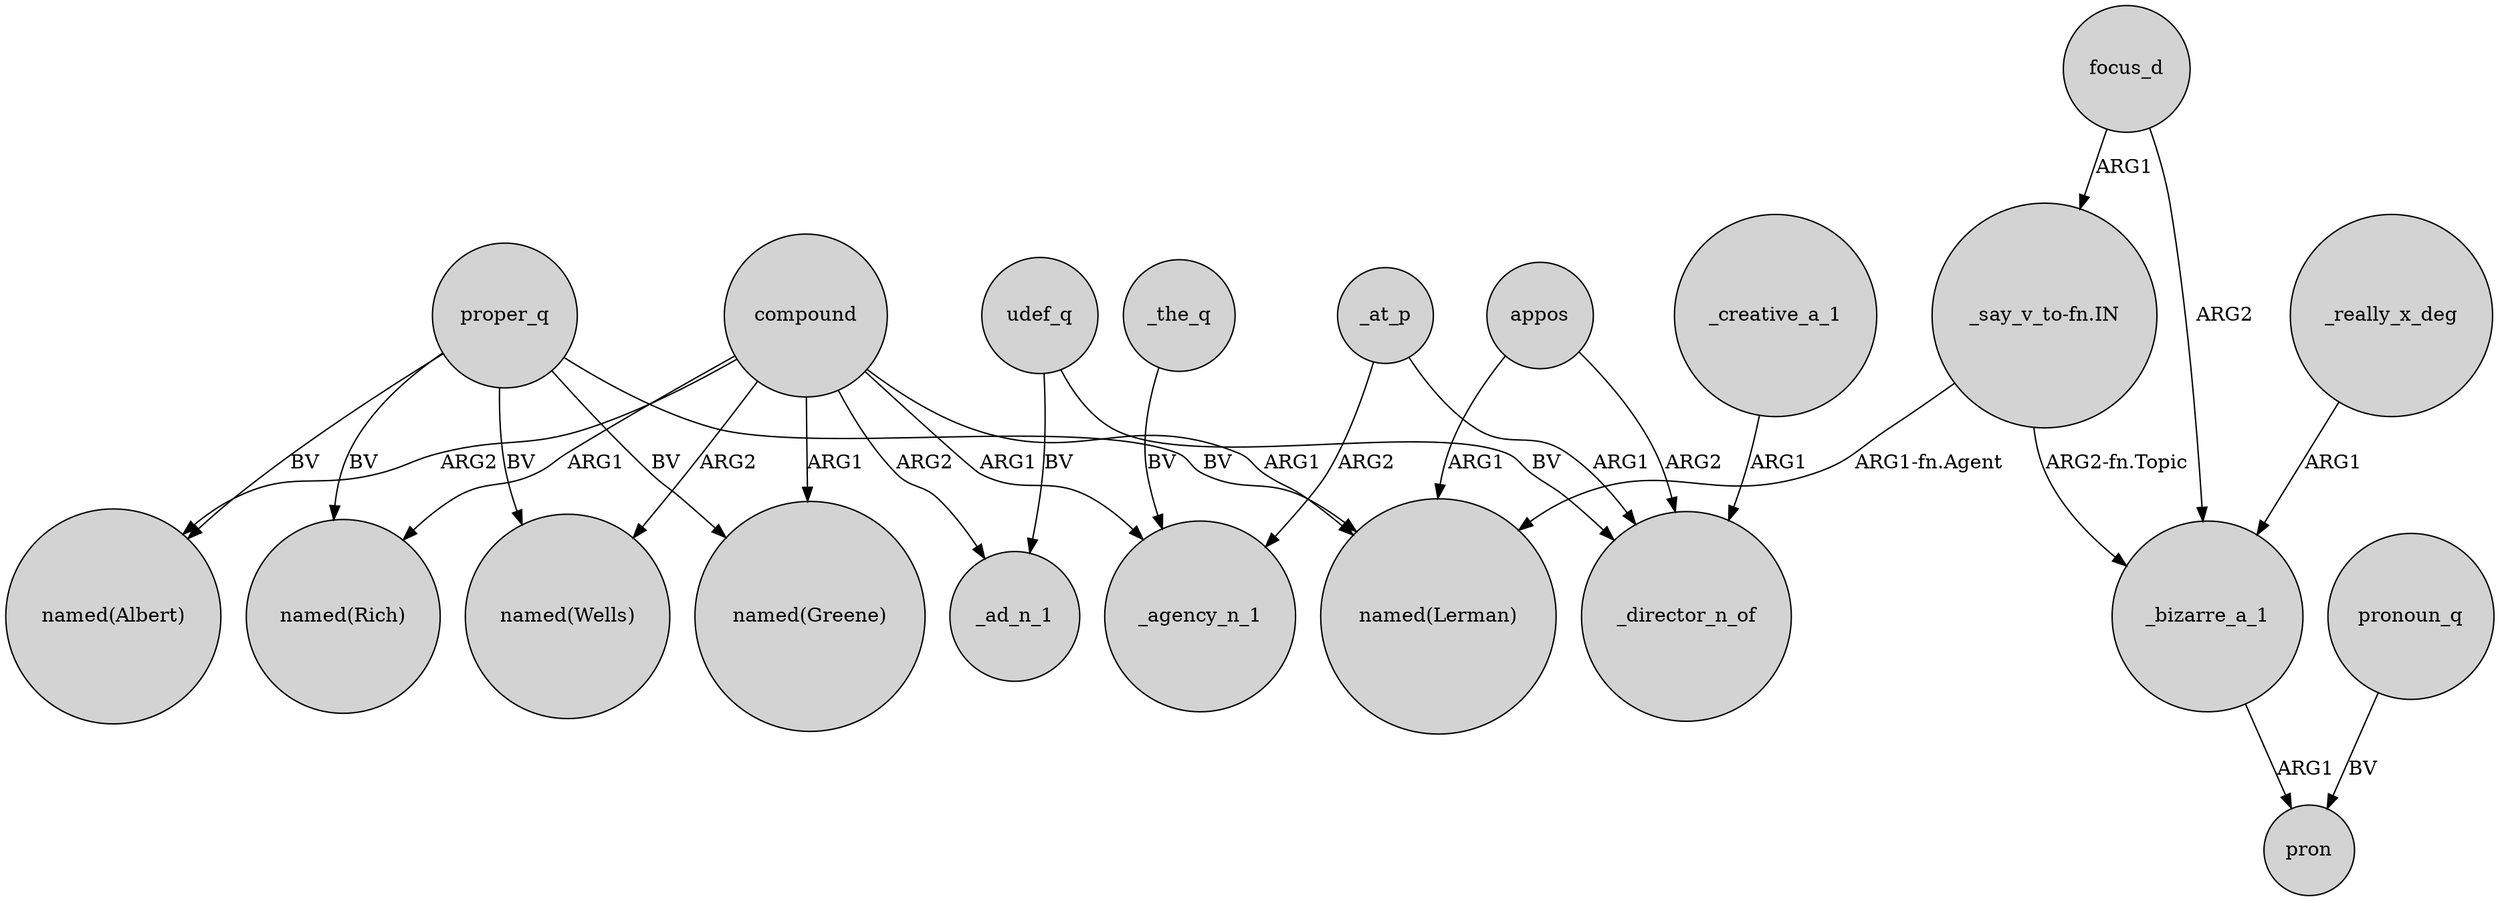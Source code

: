 digraph {
	node [shape=circle style=filled]
	appos -> "named(Lerman)" [label=ARG1]
	_the_q -> _agency_n_1 [label=BV]
	compound -> _agency_n_1 [label=ARG1]
	compound -> "named(Albert)" [label=ARG2]
	compound -> _ad_n_1 [label=ARG2]
	compound -> "named(Greene)" [label=ARG1]
	_creative_a_1 -> _director_n_of [label=ARG1]
	compound -> "named(Rich)" [label=ARG1]
	proper_q -> "named(Wells)" [label=BV]
	_bizarre_a_1 -> pron [label=ARG1]
	pronoun_q -> pron [label=BV]
	focus_d -> _bizarre_a_1 [label=ARG2]
	_at_p -> _director_n_of [label=ARG1]
	compound -> "named(Wells)" [label=ARG2]
	_at_p -> _agency_n_1 [label=ARG2]
	compound -> "named(Lerman)" [label=ARG1]
	udef_q -> _ad_n_1 [label=BV]
	_really_x_deg -> _bizarre_a_1 [label=ARG1]
	proper_q -> "named(Albert)" [label=BV]
	"_say_v_to-fn.IN" -> "named(Lerman)" [label="ARG1-fn.Agent"]
	proper_q -> "named(Greene)" [label=BV]
	proper_q -> "named(Lerman)" [label=BV]
	proper_q -> "named(Rich)" [label=BV]
	"_say_v_to-fn.IN" -> _bizarre_a_1 [label="ARG2-fn.Topic"]
	appos -> _director_n_of [label=ARG2]
	udef_q -> _director_n_of [label=BV]
	focus_d -> "_say_v_to-fn.IN" [label=ARG1]
}
